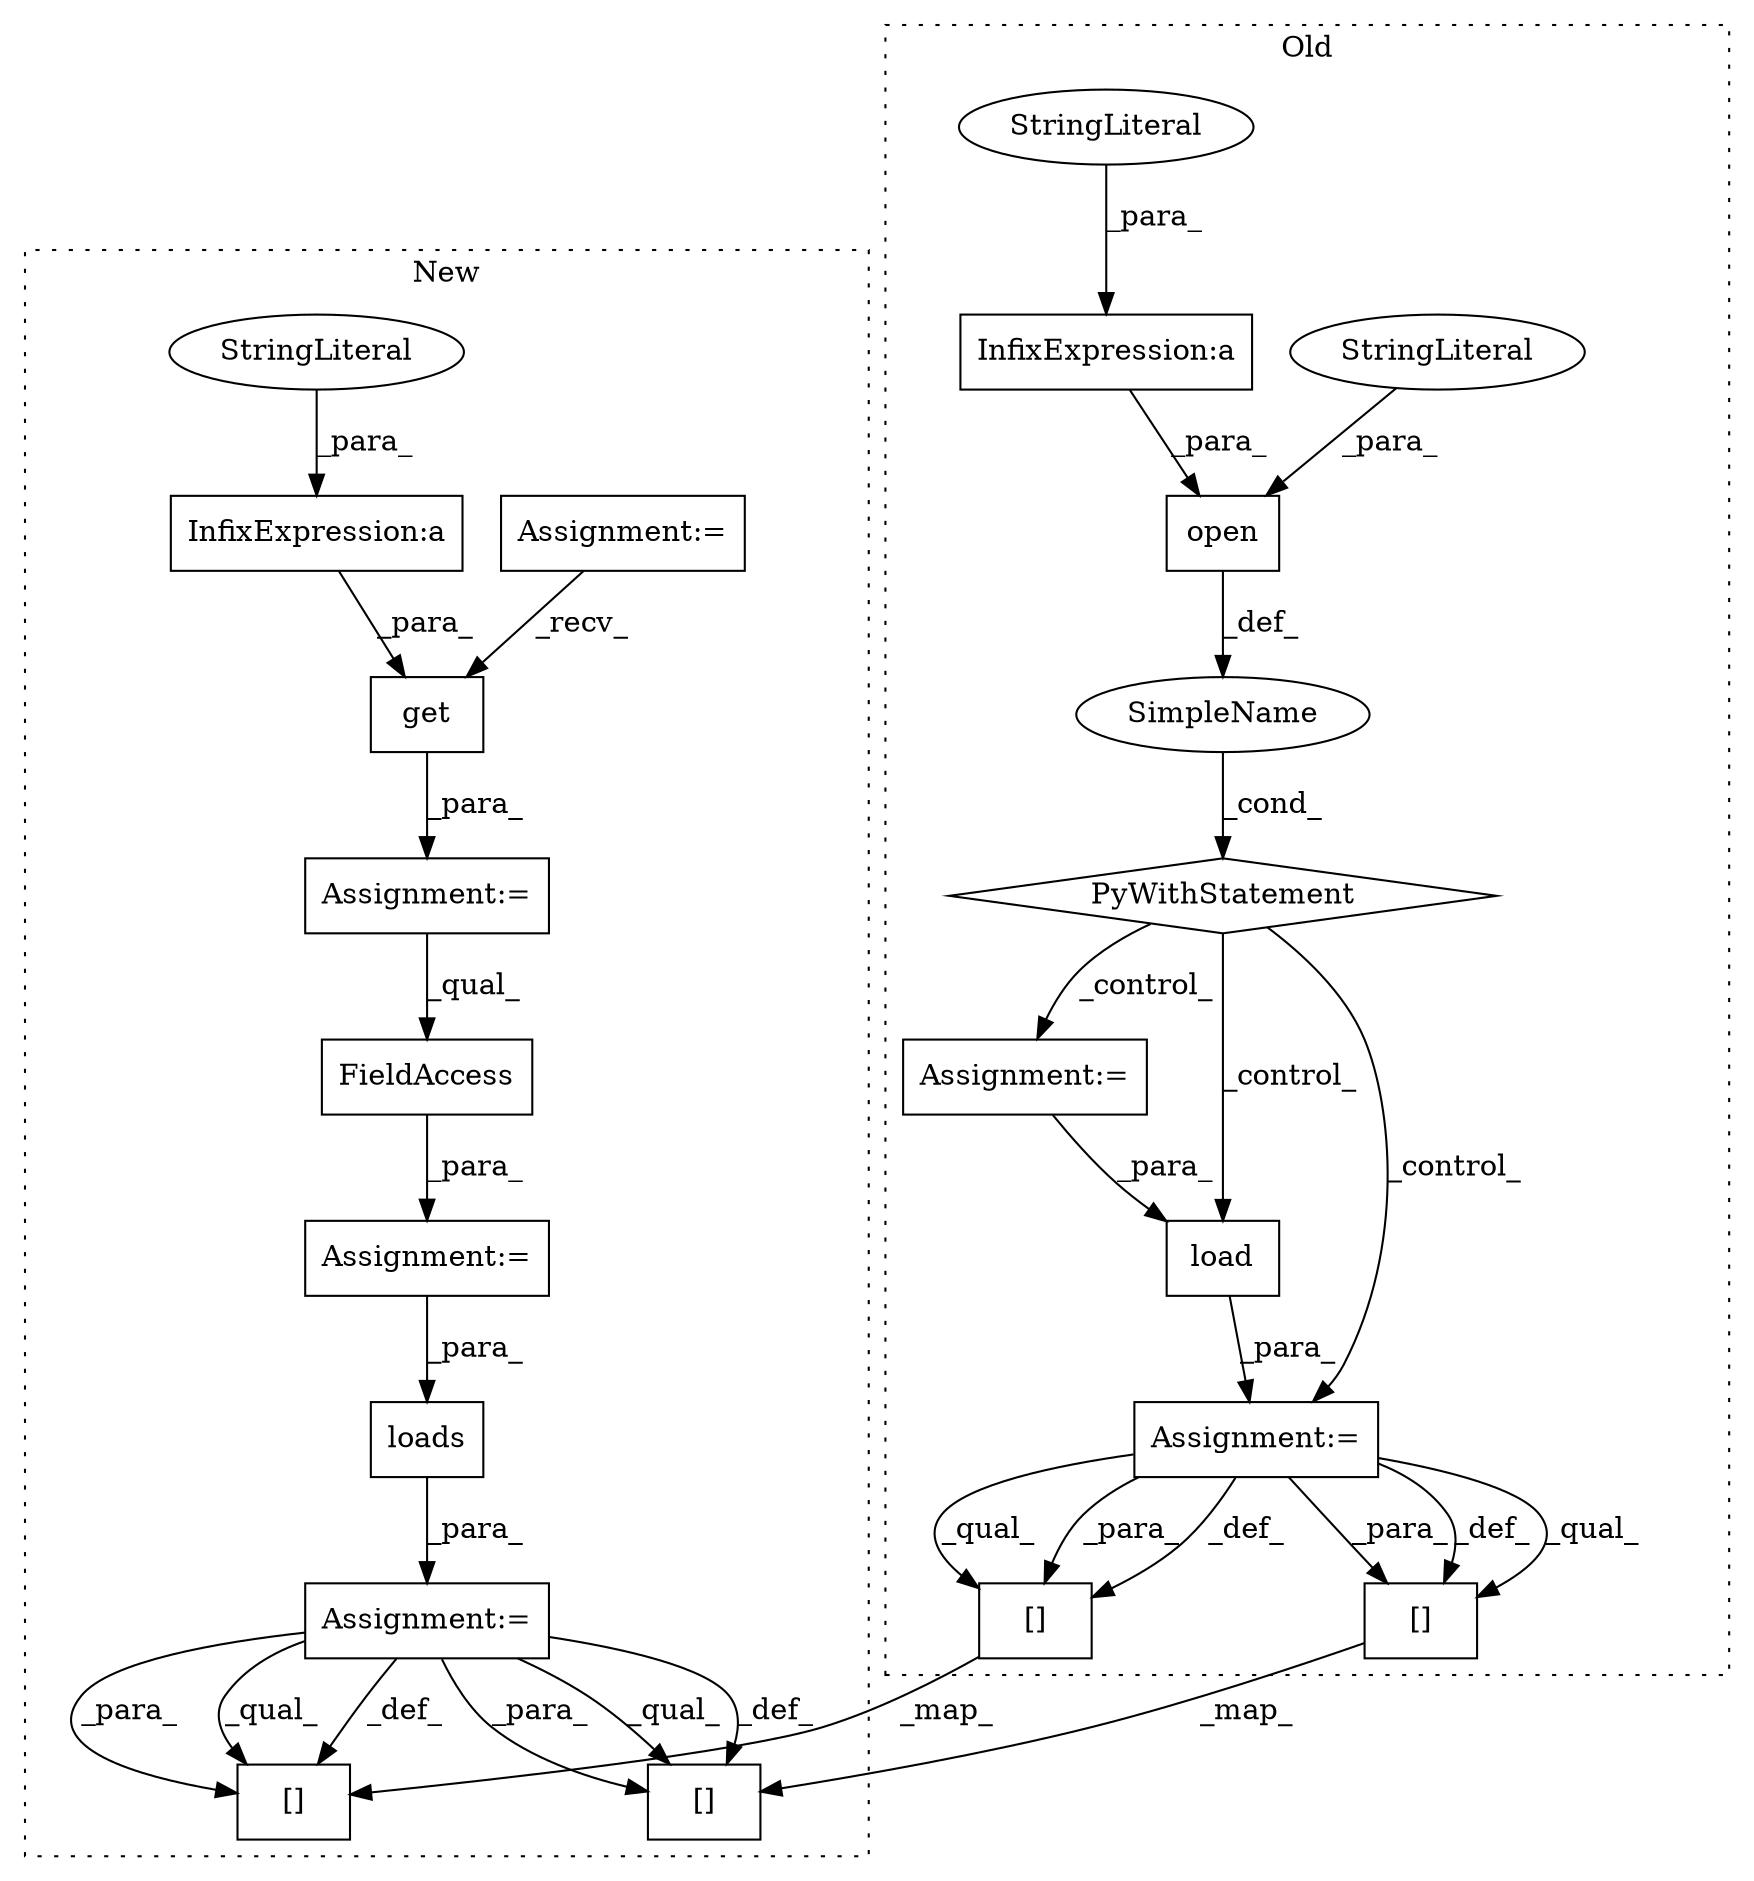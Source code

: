 digraph G {
subgraph cluster0 {
1 [label="PyWithStatement" a="104" s="339,420" l="10,2" shape="diamond"];
3 [label="Assignment:=" a="7" s="435" l="4" shape="box"];
4 [label="SimpleName" a="42" s="" l="" shape="ellipse"];
6 [label="Assignment:=" a="7" s="453" l="1" shape="box"];
8 [label="open" a="32" s="349,419" l="5,1" shape="box"];
9 [label="StringLiteral" a="45" s="416" l="3" shape="ellipse"];
10 [label="[]" a="2" s="2098,2107" l="3,1" shape="box"];
14 [label="[]" a="2" s="2488,2493" l="2,1" shape="box"];
15 [label="InfixExpression:a" a="27" s="403" l="3" shape="box"];
16 [label="load" a="32" s="459,468" l="5,1" shape="box"];
21 [label="StringLiteral" a="45" s="354" l="49" shape="ellipse"];
label = "Old";
style="dotted";
}
subgraph cluster1 {
2 [label="loads" a="32" s="574,584" l="6,1" shape="box"];
5 [label="Assignment:=" a="7" s="568" l="1" shape="box"];
7 [label="Assignment:=" a="7" s="181" l="8" shape="box"];
11 [label="[]" a="2" s="2208,2217" l="3,1" shape="box"];
12 [label="InfixExpression:a" a="27" s="519" l="3" shape="box"];
13 [label="[]" a="2" s="2598,2603" l="2,1" shape="box"];
17 [label="FieldAccess" a="22" s="543" l="13" shape="box"];
18 [label="get" a="32" s="434,531" l="4,1" shape="box"];
19 [label="Assignment:=" a="7" s="542" l="1" shape="box"];
20 [label="StringLiteral" a="45" s="438" l="81" shape="ellipse"];
22 [label="Assignment:=" a="7" s="424" l="1" shape="box"];
label = "New";
style="dotted";
}
1 -> 3 [label="_control_"];
1 -> 6 [label="_control_"];
1 -> 16 [label="_control_"];
2 -> 5 [label="_para_"];
3 -> 16 [label="_para_"];
4 -> 1 [label="_cond_"];
5 -> 13 [label="_para_"];
5 -> 11 [label="_para_"];
5 -> 11 [label="_qual_"];
5 -> 13 [label="_qual_"];
5 -> 11 [label="_def_"];
5 -> 13 [label="_def_"];
6 -> 14 [label="_para_"];
6 -> 10 [label="_qual_"];
6 -> 14 [label="_def_"];
6 -> 10 [label="_para_"];
6 -> 10 [label="_def_"];
6 -> 14 [label="_qual_"];
7 -> 18 [label="_recv_"];
8 -> 4 [label="_def_"];
9 -> 8 [label="_para_"];
10 -> 11 [label="_map_"];
12 -> 18 [label="_para_"];
14 -> 13 [label="_map_"];
15 -> 8 [label="_para_"];
16 -> 6 [label="_para_"];
17 -> 19 [label="_para_"];
18 -> 22 [label="_para_"];
19 -> 2 [label="_para_"];
20 -> 12 [label="_para_"];
21 -> 15 [label="_para_"];
22 -> 17 [label="_qual_"];
}
